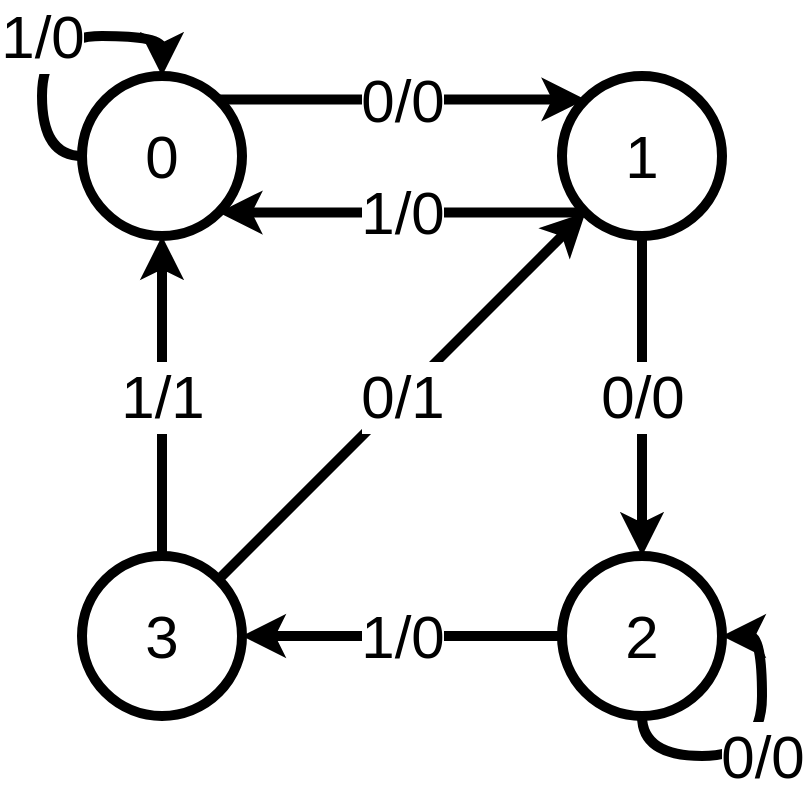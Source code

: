 <mxfile version="13.6.5">
    <diagram id="saY6A8nZziMfghIYvbc8" name="ページ1">
        <mxGraphModel dx="1120" dy="536" grid="1" gridSize="10" guides="1" tooltips="1" connect="1" arrows="1" fold="1" page="1" pageScale="1" pageWidth="1169" pageHeight="827" background="none" math="0" shadow="0">
            <root>
                <mxCell id="0"/>
                <mxCell id="1" parent="0"/>
                <mxCell id="11" value="1/0" style="edgeStyle=orthogonalEdgeStyle;orthogonalLoop=1;jettySize=auto;html=1;entryX=1;entryY=0.5;entryDx=0;entryDy=0;fontSize=30;strokeWidth=5;curved=1;fillColor=none;strokeColor=#000000;fontColor=#000000;labelBackgroundColor=#ffffff;labelBorderColor=none;" edge="1" parent="1" source="2" target="3">
                    <mxGeometry relative="1" as="geometry"/>
                </mxCell>
                <mxCell id="2" value="2" style="ellipse;whiteSpace=wrap;html=1;aspect=fixed;fontSize=30;strokeWidth=5;rounded=1;fillColor=none;strokeColor=#000000;fontColor=#000000;labelBackgroundColor=#ffffff;labelBorderColor=none;" vertex="1" parent="1">
                    <mxGeometry x="560" y="360" width="80" height="80" as="geometry"/>
                </mxCell>
                <mxCell id="15" value="0/1" style="edgeStyle=none;orthogonalLoop=1;jettySize=auto;html=1;exitX=1;exitY=0;exitDx=0;exitDy=0;entryX=0;entryY=1;entryDx=0;entryDy=0;fontSize=30;strokeWidth=5;curved=1;fillColor=none;strokeColor=#000000;fontColor=#000000;labelBackgroundColor=#ffffff;labelBorderColor=none;" edge="1" parent="1" source="3" target="4">
                    <mxGeometry relative="1" as="geometry"/>
                </mxCell>
                <mxCell id="16" value="1/1" style="edgeStyle=none;orthogonalLoop=1;jettySize=auto;html=1;exitX=0.5;exitY=0;exitDx=0;exitDy=0;entryX=0.5;entryY=1;entryDx=0;entryDy=0;fontSize=30;strokeWidth=5;curved=1;fillColor=none;strokeColor=#000000;fontColor=#000000;labelBackgroundColor=#ffffff;labelBorderColor=none;" edge="1" parent="1" source="3" target="5">
                    <mxGeometry relative="1" as="geometry"/>
                </mxCell>
                <mxCell id="3" value="3" style="ellipse;whiteSpace=wrap;html=1;aspect=fixed;fontSize=30;strokeWidth=5;rounded=1;fillColor=none;strokeColor=#000000;fontColor=#000000;labelBackgroundColor=#ffffff;labelBorderColor=none;" vertex="1" parent="1">
                    <mxGeometry x="320" y="360" width="80" height="80" as="geometry"/>
                </mxCell>
                <mxCell id="8" value="1/0" style="edgeStyle=orthogonalEdgeStyle;orthogonalLoop=1;jettySize=auto;html=1;exitX=0;exitY=1;exitDx=0;exitDy=0;entryX=1;entryY=1;entryDx=0;entryDy=0;fontSize=30;strokeWidth=5;curved=1;fillColor=none;strokeColor=#000000;fontColor=#000000;labelBackgroundColor=#ffffff;labelBorderColor=none;" edge="1" parent="1" source="4" target="5">
                    <mxGeometry relative="1" as="geometry"/>
                </mxCell>
                <mxCell id="10" value="0/0" style="edgeStyle=orthogonalEdgeStyle;orthogonalLoop=1;jettySize=auto;html=1;entryX=0.5;entryY=0;entryDx=0;entryDy=0;fontSize=30;strokeWidth=5;curved=1;fillColor=none;strokeColor=#000000;fontColor=#000000;labelBackgroundColor=#ffffff;labelBorderColor=none;" edge="1" parent="1" source="4" target="2">
                    <mxGeometry relative="1" as="geometry"/>
                </mxCell>
                <mxCell id="4" value="1" style="ellipse;whiteSpace=wrap;html=1;aspect=fixed;fontSize=30;strokeWidth=5;rounded=1;fillColor=none;strokeColor=#000000;fontColor=#000000;labelBackgroundColor=#ffffff;labelBorderColor=none;" vertex="1" parent="1">
                    <mxGeometry x="560" y="120" width="80" height="80" as="geometry"/>
                </mxCell>
                <mxCell id="7" value="0/0" style="edgeStyle=orthogonalEdgeStyle;orthogonalLoop=1;jettySize=auto;html=1;exitX=1;exitY=0;exitDx=0;exitDy=0;entryX=0;entryY=0;entryDx=0;entryDy=0;fontSize=30;strokeWidth=5;curved=1;fillColor=none;strokeColor=#000000;fontColor=#000000;labelBackgroundColor=#ffffff;labelBorderColor=none;" edge="1" parent="1" source="5" target="4">
                    <mxGeometry relative="1" as="geometry"/>
                </mxCell>
                <mxCell id="17" value="1/0" style="edgeStyle=orthogonalEdgeStyle;orthogonalLoop=1;jettySize=auto;html=1;exitX=0;exitY=0.5;exitDx=0;exitDy=0;entryX=0.5;entryY=0;entryDx=0;entryDy=0;fontSize=30;strokeWidth=5;curved=1;fillColor=none;strokeColor=#000000;fontColor=#000000;labelBackgroundColor=#ffffff;labelBorderColor=none;" edge="1" parent="1" source="5" target="5">
                    <mxGeometry relative="1" as="geometry">
                        <mxPoint x="360" y="110" as="targetPoint"/>
                        <Array as="points">
                            <mxPoint x="300" y="160"/>
                            <mxPoint x="300" y="100"/>
                            <mxPoint x="360" y="100"/>
                        </Array>
                    </mxGeometry>
                </mxCell>
                <mxCell id="5" value="0" style="ellipse;whiteSpace=wrap;html=1;aspect=fixed;fontSize=30;strokeWidth=5;rounded=1;fillColor=none;strokeColor=#000000;fontColor=#000000;labelBackgroundColor=#ffffff;labelBorderColor=none;" vertex="1" parent="1">
                    <mxGeometry x="320" y="120" width="80" height="80" as="geometry"/>
                </mxCell>
                <mxCell id="18" value="0/0" style="edgeStyle=orthogonalEdgeStyle;orthogonalLoop=1;jettySize=auto;html=1;exitX=0.5;exitY=1;exitDx=0;exitDy=0;entryX=1;entryY=0.5;entryDx=0;entryDy=0;fontSize=30;strokeWidth=5;curved=1;fillColor=none;strokeColor=#000000;fontColor=#000000;labelBackgroundColor=#ffffff;labelBorderColor=none;" edge="1" parent="1" source="2" target="2">
                    <mxGeometry relative="1" as="geometry"/>
                </mxCell>
            </root>
        </mxGraphModel>
    </diagram>
</mxfile>
